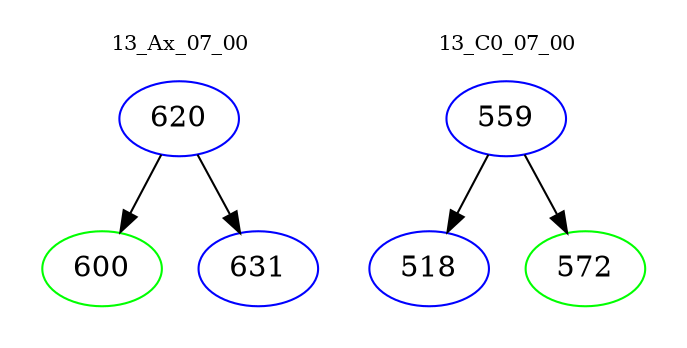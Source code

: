 digraph{
subgraph cluster_0 {
color = white
label = "13_Ax_07_00";
fontsize=10;
T0_620 [label="620", color="blue"]
T0_620 -> T0_600 [color="black"]
T0_600 [label="600", color="green"]
T0_620 -> T0_631 [color="black"]
T0_631 [label="631", color="blue"]
}
subgraph cluster_1 {
color = white
label = "13_C0_07_00";
fontsize=10;
T1_559 [label="559", color="blue"]
T1_559 -> T1_518 [color="black"]
T1_518 [label="518", color="blue"]
T1_559 -> T1_572 [color="black"]
T1_572 [label="572", color="green"]
}
}
